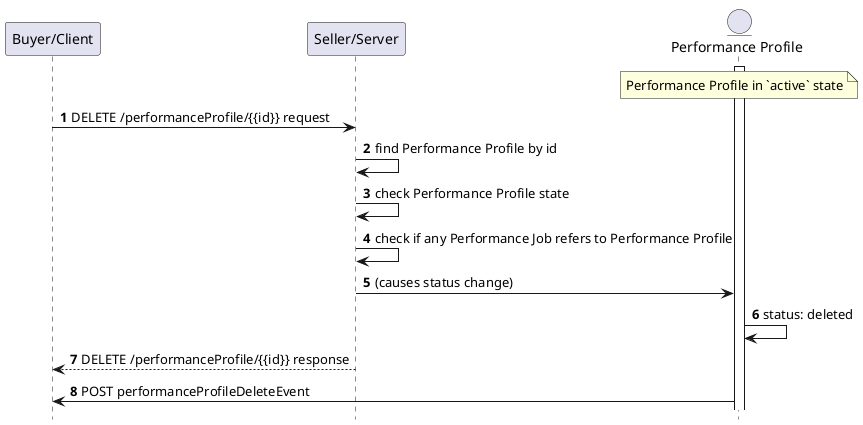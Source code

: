 @startuml useCase5DeleteFlow

hide footbox

participant "Buyer/Client" as B
participant "Seller/Server" as S


entity "Performance Profile" as PP
activate PP

autonumber

note over PP: Performance Profile in `active` state
B -> S : DELETE /performanceProfile/{{id}} request

S -> S: find Performance Profile by id
S -> S: check Performance Profile state
S -> S: check if any Performance Job refers to Performance Profile

S -> PP: (causes status change)
PP -> PP: status: deleted
S --> B: DELETE /performanceProfile/{{id}} response
PP -> B: POST performanceProfileDeleteEvent

@enduml